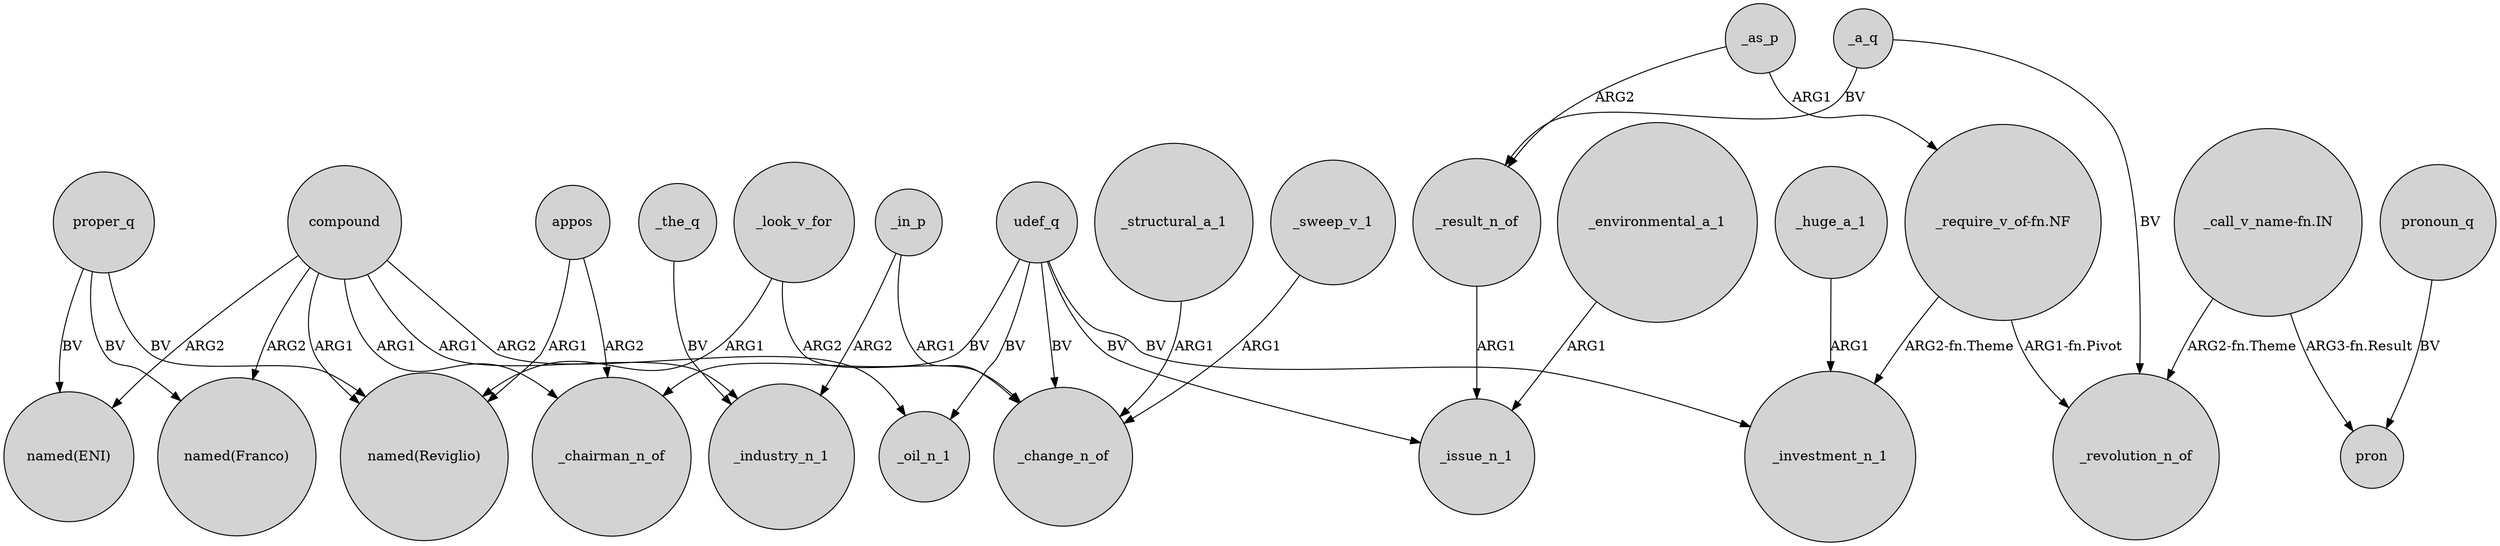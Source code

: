 digraph {
	node [shape=circle style=filled]
	compound -> _chairman_n_of [label=ARG1]
	_look_v_for -> "named(Reviglio)" [label=ARG1]
	"_require_v_of-fn.NF" -> _revolution_n_of [label="ARG1-fn.Pivot"]
	_a_q -> _revolution_n_of [label=BV]
	compound -> "named(Franco)" [label=ARG2]
	_in_p -> _industry_n_1 [label=ARG2]
	compound -> _industry_n_1 [label=ARG1]
	_a_q -> _result_n_of [label=BV]
	_look_v_for -> _change_n_of [label=ARG2]
	_the_q -> _industry_n_1 [label=BV]
	_as_p -> "_require_v_of-fn.NF" [label=ARG1]
	compound -> "named(Reviglio)" [label=ARG1]
	udef_q -> _chairman_n_of [label=BV]
	_environmental_a_1 -> _issue_n_1 [label=ARG1]
	_in_p -> _change_n_of [label=ARG1]
	compound -> _oil_n_1 [label=ARG2]
	pronoun_q -> pron [label=BV]
	_as_p -> _result_n_of [label=ARG2]
	udef_q -> _change_n_of [label=BV]
	appos -> _chairman_n_of [label=ARG2]
	compound -> "named(ENI)" [label=ARG2]
	_structural_a_1 -> _change_n_of [label=ARG1]
	_result_n_of -> _issue_n_1 [label=ARG1]
	udef_q -> _issue_n_1 [label=BV]
	proper_q -> "named(ENI)" [label=BV]
	"_require_v_of-fn.NF" -> _investment_n_1 [label="ARG2-fn.Theme"]
	udef_q -> _oil_n_1 [label=BV]
	appos -> "named(Reviglio)" [label=ARG1]
	proper_q -> "named(Franco)" [label=BV]
	udef_q -> _investment_n_1 [label=BV]
	_huge_a_1 -> _investment_n_1 [label=ARG1]
	_sweep_v_1 -> _change_n_of [label=ARG1]
	"_call_v_name-fn.IN" -> _revolution_n_of [label="ARG2-fn.Theme"]
	proper_q -> "named(Reviglio)" [label=BV]
	"_call_v_name-fn.IN" -> pron [label="ARG3-fn.Result"]
}
